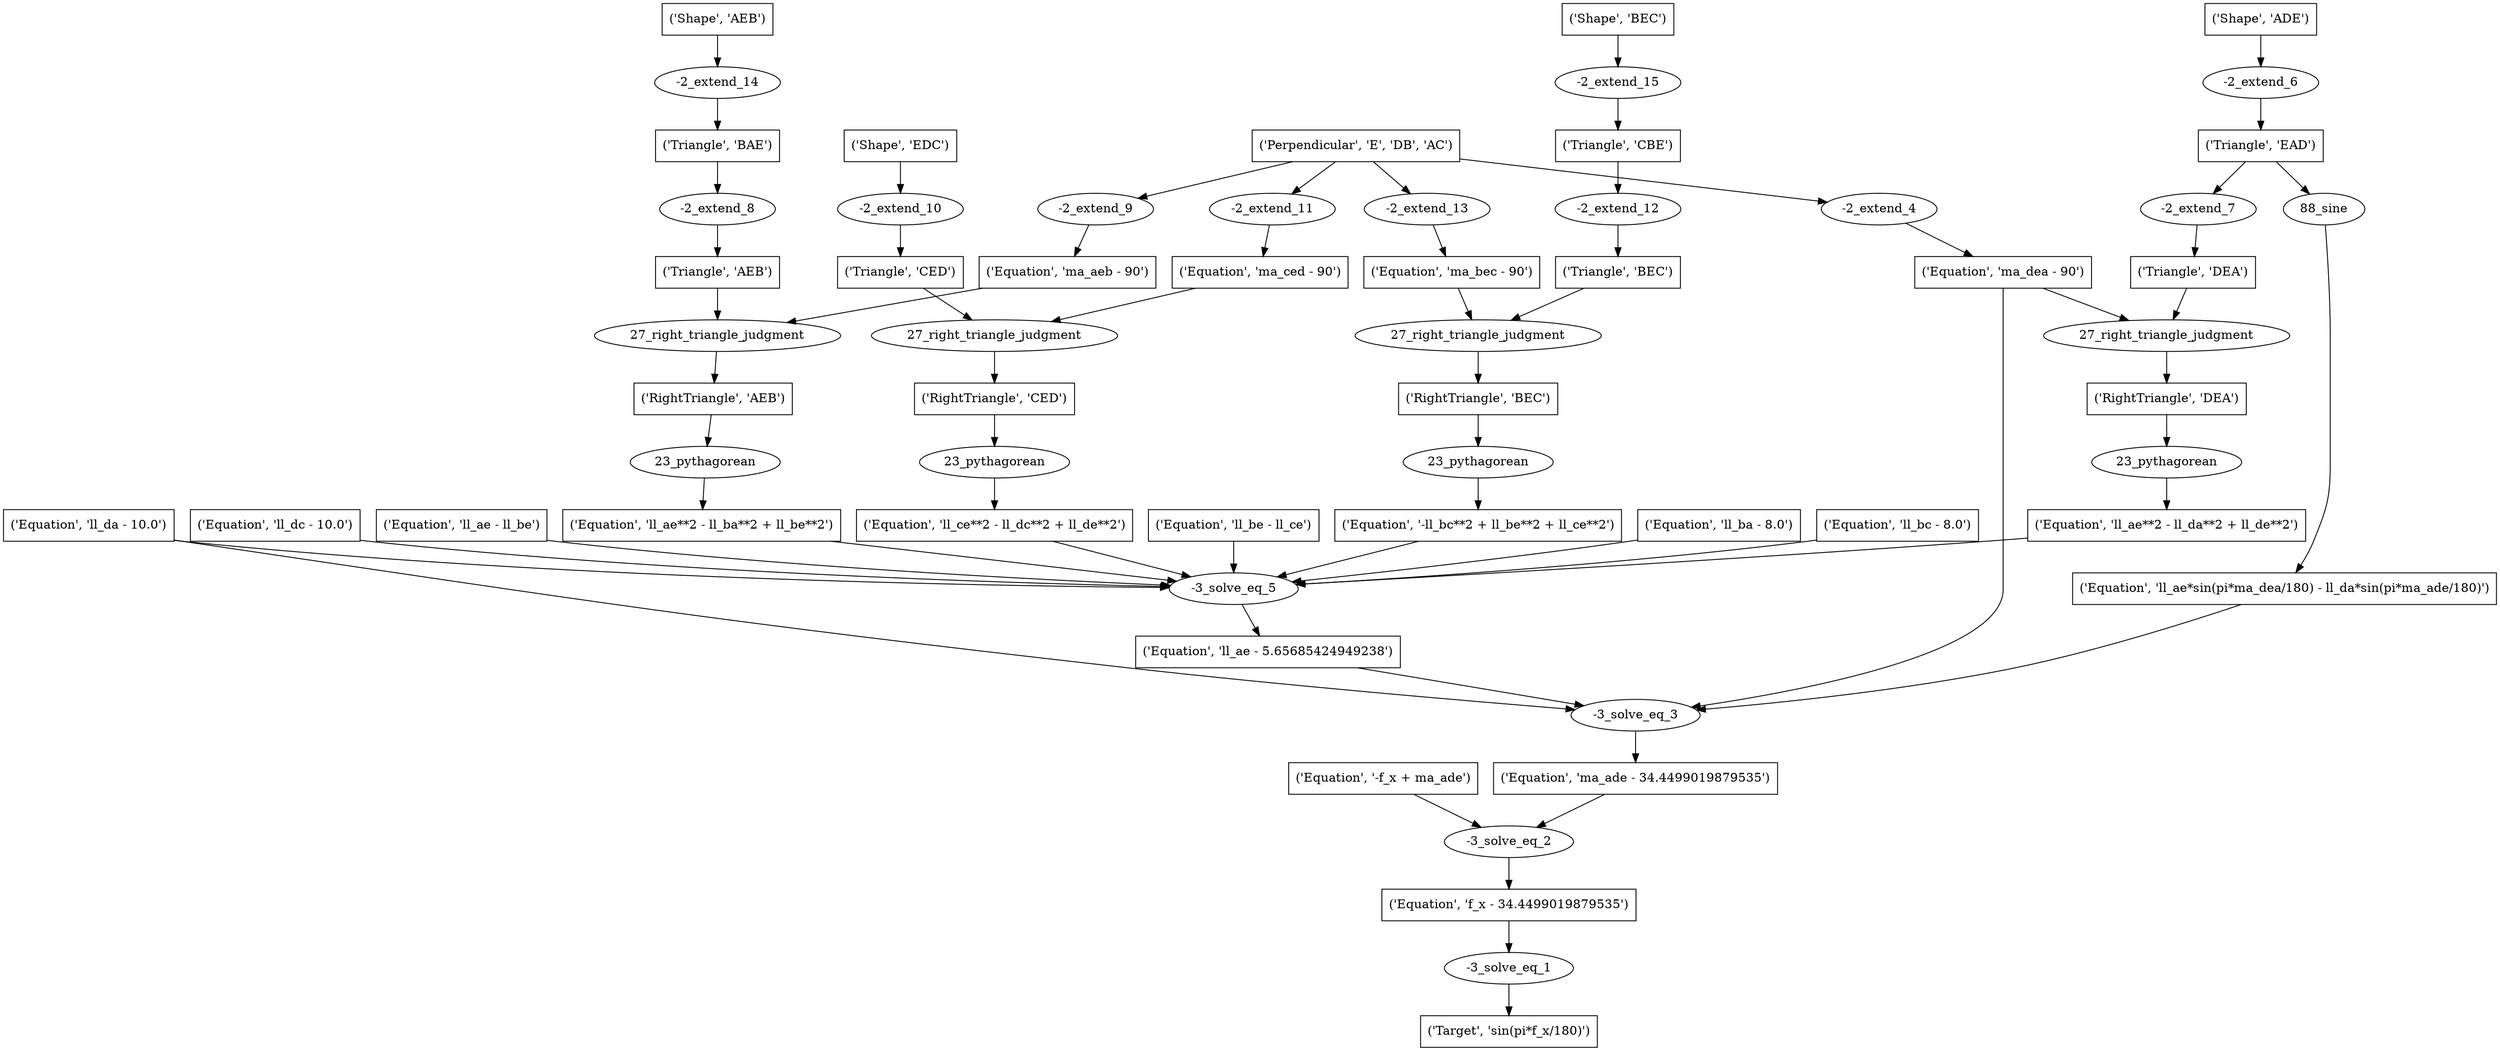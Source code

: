 digraph 7 {
	0 [label="('Target', 'sin(pi*f_x/180)')" shape=box]
	1 [label="-3_solve_eq_1"]
	1 -> 0
	2 [label="('Equation', 'f_x - 34.4499019879535')" shape=box]
	2 -> 1
	3 [label="-3_solve_eq_2"]
	3 -> 2
	4 [label="('Equation', '-f_x + ma_ade')" shape=box]
	4 -> 3
	5 [label="('Equation', 'ma_ade - 34.4499019879535')" shape=box]
	5 -> 3
	6 [label="-3_solve_eq_3"]
	6 -> 5
	7 [label="('Equation', 'll_da - 10.0')" shape=box]
	7 -> 6
	8 [label="('Equation', 'ma_dea - 90')" shape=box]
	8 -> 6
	9 [label="('Equation', 'll_ae - 5.65685424949238')" shape=box]
	9 -> 6
	10 [label="('Equation', 'll_ae*sin(pi*ma_dea/180) - ll_da*sin(pi*ma_ade/180)')" shape=box]
	10 -> 6
	11 [label="-2_extend_4"]
	11 -> 8
	12 [label="('Perpendicular', 'E', 'DB', 'AC')" shape=box]
	12 -> 11
	13 [label="-3_solve_eq_5"]
	13 -> 9
	7 -> 13
	14 [label="('Equation', 'll_ba - 8.0')" shape=box]
	14 -> 13
	15 [label="('Equation', 'll_bc - 8.0')" shape=box]
	15 -> 13
	16 [label="('Equation', 'll_dc - 10.0')" shape=box]
	16 -> 13
	17 [label="('Equation', 'll_ae - ll_be')" shape=box]
	17 -> 13
	18 [label="('Equation', 'll_be - ll_ce')" shape=box]
	18 -> 13
	19 [label="('Equation', 'll_ae**2 - ll_da**2 + ll_de**2')" shape=box]
	19 -> 13
	20 [label="('Equation', 'll_ae**2 - ll_ba**2 + ll_be**2')" shape=box]
	20 -> 13
	21 [label="('Equation', 'll_ce**2 - ll_dc**2 + ll_de**2')" shape=box]
	21 -> 13
	22 [label="('Equation', '-ll_bc**2 + ll_be**2 + ll_ce**2')" shape=box]
	22 -> 13
	23 [label="88_sine"]
	23 -> 10
	24 [label="('Triangle', 'EAD')" shape=box]
	24 -> 23
	25 [label="23_pythagorean"]
	25 -> 19
	26 [label="('RightTriangle', 'DEA')" shape=box]
	26 -> 25
	27 [label="23_pythagorean"]
	27 -> 20
	28 [label="('RightTriangle', 'AEB')" shape=box]
	28 -> 27
	29 [label="23_pythagorean"]
	29 -> 21
	30 [label="('RightTriangle', 'CED')" shape=box]
	30 -> 29
	31 [label="23_pythagorean"]
	31 -> 22
	32 [label="('RightTriangle', 'BEC')" shape=box]
	32 -> 31
	33 [label="-2_extend_6"]
	33 -> 24
	34 [label="('Shape', 'ADE')" shape=box]
	34 -> 33
	35 [label="27_right_triangle_judgment"]
	35 -> 26
	36 [label="('Triangle', 'DEA')" shape=box]
	36 -> 35
	8 -> 35
	37 [label="27_right_triangle_judgment"]
	37 -> 28
	38 [label="('Triangle', 'AEB')" shape=box]
	38 -> 37
	39 [label="('Equation', 'ma_aeb - 90')" shape=box]
	39 -> 37
	40 [label="27_right_triangle_judgment"]
	40 -> 30
	41 [label="('Triangle', 'CED')" shape=box]
	41 -> 40
	42 [label="('Equation', 'ma_ced - 90')" shape=box]
	42 -> 40
	43 [label="27_right_triangle_judgment"]
	43 -> 32
	44 [label="('Triangle', 'BEC')" shape=box]
	44 -> 43
	45 [label="('Equation', 'ma_bec - 90')" shape=box]
	45 -> 43
	46 [label="-2_extend_7"]
	46 -> 36
	24 -> 46
	47 [label="-2_extend_8"]
	47 -> 38
	48 [label="('Triangle', 'BAE')" shape=box]
	48 -> 47
	49 [label="-2_extend_9"]
	49 -> 39
	12 -> 49
	50 [label="-2_extend_10"]
	50 -> 41
	51 [label="('Shape', 'EDC')" shape=box]
	51 -> 50
	52 [label="-2_extend_11"]
	52 -> 42
	12 -> 52
	53 [label="-2_extend_12"]
	53 -> 44
	54 [label="('Triangle', 'CBE')" shape=box]
	54 -> 53
	55 [label="-2_extend_13"]
	55 -> 45
	12 -> 55
	56 [label="-2_extend_14"]
	56 -> 48
	57 [label="('Shape', 'AEB')" shape=box]
	57 -> 56
	58 [label="-2_extend_15"]
	58 -> 54
	59 [label="('Shape', 'BEC')" shape=box]
	59 -> 58
}
